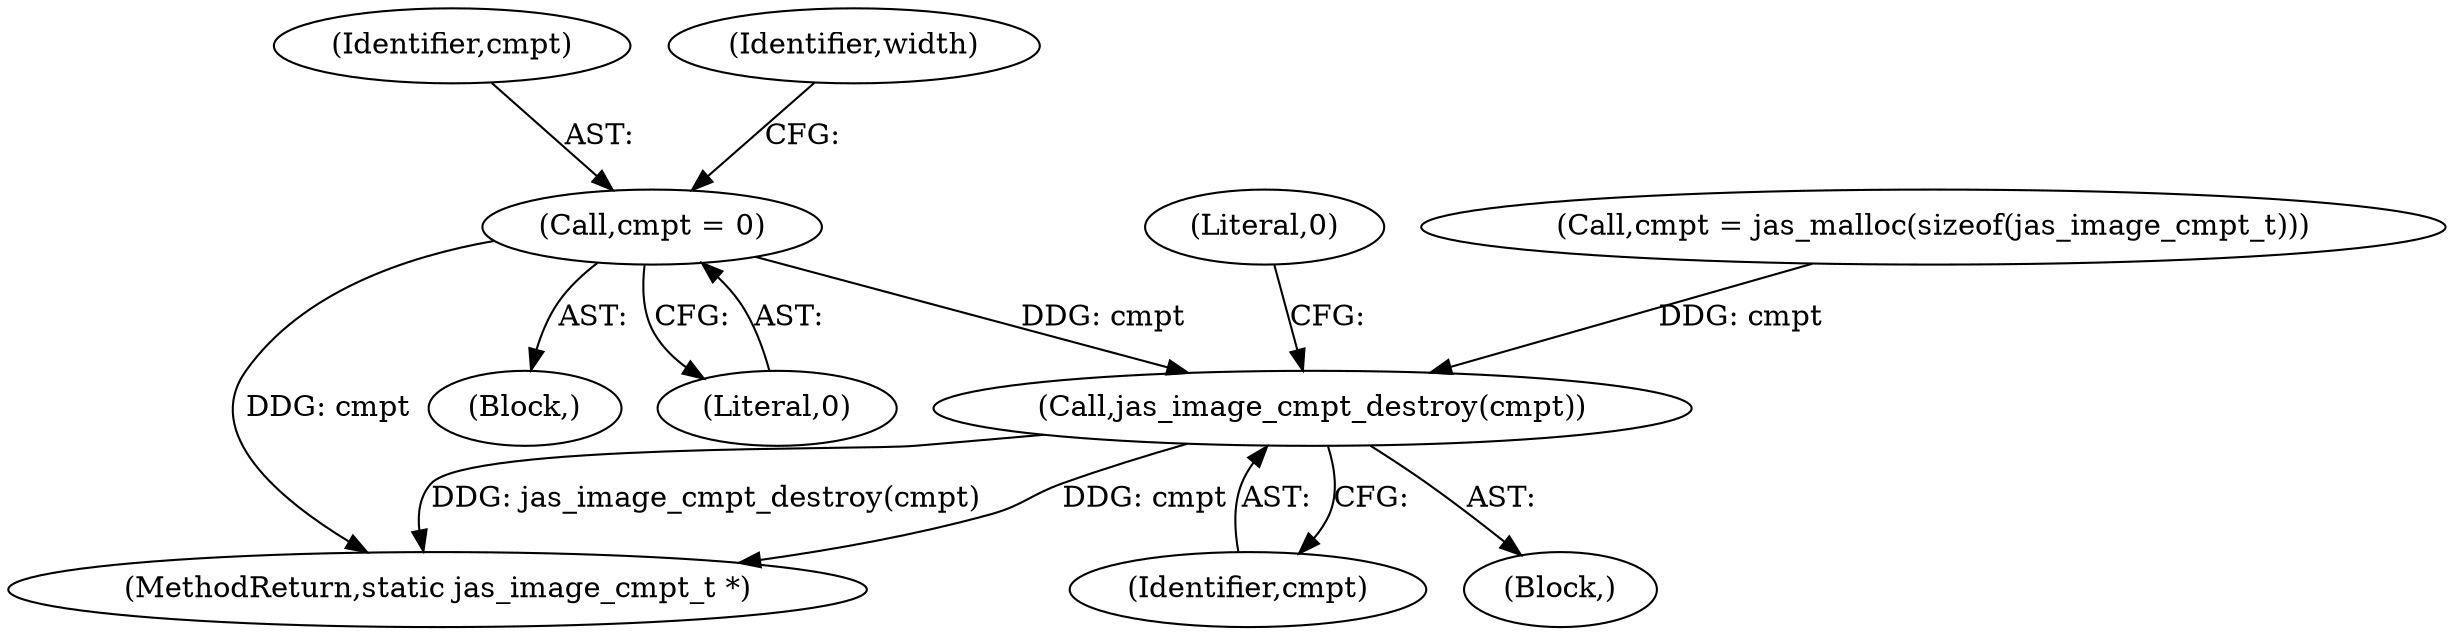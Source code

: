 digraph "0_jasper_d42b2388f7f8e0332c846675133acea151fc557a_11@pointer" {
"1000115" [label="(Call,cmpt = 0)"];
"1000306" [label="(Call,jas_image_cmpt_destroy(cmpt))"];
"1000307" [label="(Identifier,cmpt)"];
"1000310" [label="(MethodReturn,static jas_image_cmpt_t *)"];
"1000112" [label="(Block,)"];
"1000152" [label="(Call,cmpt = jas_malloc(sizeof(jas_image_cmpt_t)))"];
"1000115" [label="(Call,cmpt = 0)"];
"1000116" [label="(Identifier,cmpt)"];
"1000117" [label="(Literal,0)"];
"1000121" [label="(Identifier,width)"];
"1000305" [label="(Block,)"];
"1000309" [label="(Literal,0)"];
"1000306" [label="(Call,jas_image_cmpt_destroy(cmpt))"];
"1000115" -> "1000112"  [label="AST: "];
"1000115" -> "1000117"  [label="CFG: "];
"1000116" -> "1000115"  [label="AST: "];
"1000117" -> "1000115"  [label="AST: "];
"1000121" -> "1000115"  [label="CFG: "];
"1000115" -> "1000310"  [label="DDG: cmpt"];
"1000115" -> "1000306"  [label="DDG: cmpt"];
"1000306" -> "1000305"  [label="AST: "];
"1000306" -> "1000307"  [label="CFG: "];
"1000307" -> "1000306"  [label="AST: "];
"1000309" -> "1000306"  [label="CFG: "];
"1000306" -> "1000310"  [label="DDG: cmpt"];
"1000306" -> "1000310"  [label="DDG: jas_image_cmpt_destroy(cmpt)"];
"1000152" -> "1000306"  [label="DDG: cmpt"];
}
